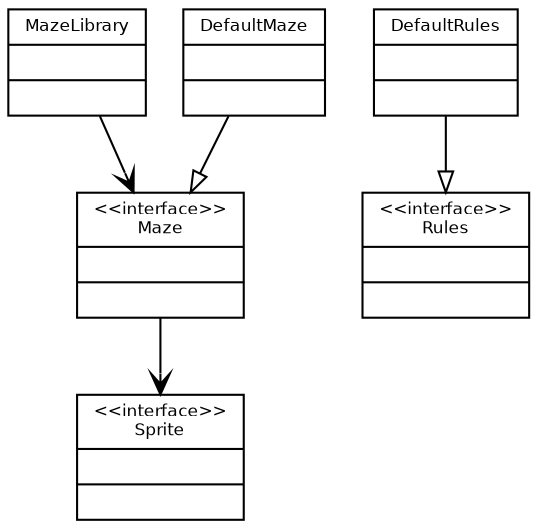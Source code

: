 digraph G {
        fontname = "Bitstream Vera Sans"
        fontsize = 8

        node [
                fontname = "Bitstream Vera Sans"
                fontsize = 8
                shape = "record"
        ]

        edge [
                fontname = "Bitstream Vera Sans"
                fontsize = 8
        ]

        Maze [
                label = "{\<\<interface\>\>\nMaze|\l|\l}"
        ]
        
        Rules [
                label = "{\<\<interface\>\>\nRules|\l|\l}"
        ]
        
        MazeLibrary [
                label = "{MazeLibrary|\l|\l}"
        ]
        
        DefaultMaze [
                label = "{DefaultMaze|\l|\l}"
        ]
        
        DefaultRules [
                label = "{DefaultRules|\l|\l}"
        ]
        
        Sprite [
                label = "{\<\<interface\>\>\nSprite|\l|\l}"
        ]
        
        
        edge [
                arrowhead = "empty"
        ]
        
        DefaultRules -> Rules
        DefaultMaze -> Maze
        
        edge [
                arrowhead = "vee"
        ]
        
        Maze -> Sprite
        MazeLibrary -> Maze
}

